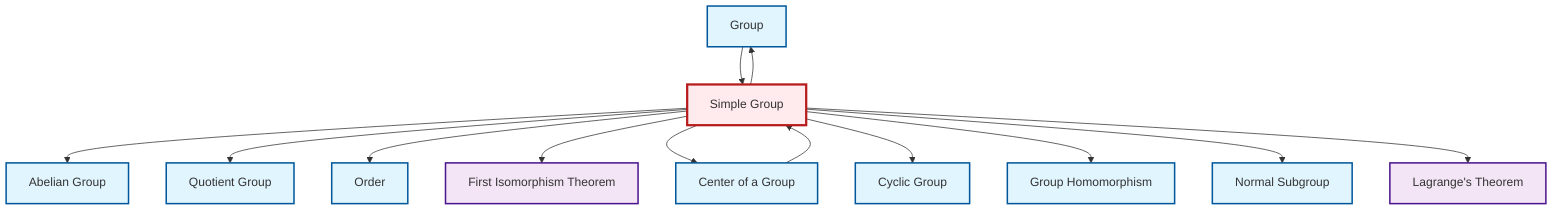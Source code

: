 graph TD
    classDef definition fill:#e1f5fe,stroke:#01579b,stroke-width:2px
    classDef theorem fill:#f3e5f5,stroke:#4a148c,stroke-width:2px
    classDef axiom fill:#fff3e0,stroke:#e65100,stroke-width:2px
    classDef example fill:#e8f5e9,stroke:#1b5e20,stroke-width:2px
    classDef current fill:#ffebee,stroke:#b71c1c,stroke-width:3px
    thm-lagrange["Lagrange's Theorem"]:::theorem
    def-group["Group"]:::definition
    def-homomorphism["Group Homomorphism"]:::definition
    def-quotient-group["Quotient Group"]:::definition
    def-cyclic-group["Cyclic Group"]:::definition
    def-simple-group["Simple Group"]:::definition
    def-center-of-group["Center of a Group"]:::definition
    def-abelian-group["Abelian Group"]:::definition
    def-normal-subgroup["Normal Subgroup"]:::definition
    thm-first-isomorphism["First Isomorphism Theorem"]:::theorem
    def-order["Order"]:::definition
    def-simple-group --> def-abelian-group
    def-simple-group --> def-quotient-group
    def-simple-group --> def-group
    def-simple-group --> def-order
    def-simple-group --> thm-first-isomorphism
    def-simple-group --> def-center-of-group
    def-simple-group --> def-cyclic-group
    def-simple-group --> def-homomorphism
    def-simple-group --> def-normal-subgroup
    def-center-of-group --> def-simple-group
    def-simple-group --> thm-lagrange
    def-group --> def-simple-group
    class def-simple-group current